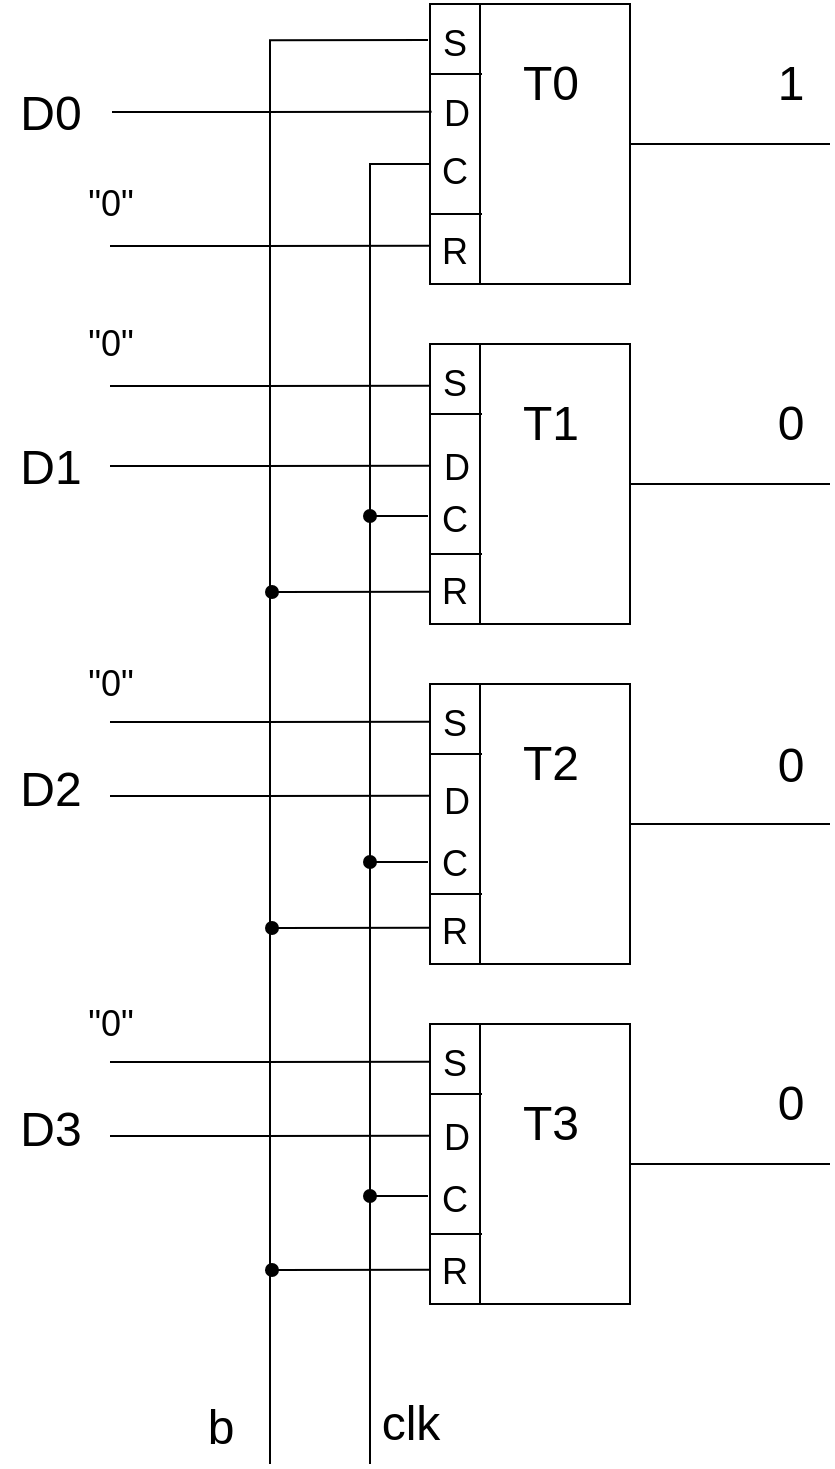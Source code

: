 <mxfile version="18.0.0" type="device"><diagram id="Fd9UZjmhp0Uh8UnquwpL" name="Page-1"><mxGraphModel dx="1296" dy="1018" grid="1" gridSize="10" guides="1" tooltips="1" connect="1" arrows="1" fold="1" page="1" pageScale="1" pageWidth="1169" pageHeight="827" math="0" shadow="0"><root><mxCell id="0"/><mxCell id="1" parent="0"/><mxCell id="0mU-yAYY76EDekcQWo8p-17" style="edgeStyle=orthogonalEdgeStyle;rounded=0;orthogonalLoop=1;jettySize=auto;html=1;exitX=1;exitY=0.5;exitDx=0;exitDy=0;endArrow=none;endFill=0;" parent="1" source="0mU-yAYY76EDekcQWo8p-1" edge="1"><mxGeometry relative="1" as="geometry"><mxPoint x="560" y="200" as="targetPoint"/></mxGeometry></mxCell><mxCell id="0mU-yAYY76EDekcQWo8p-1" value="" style="rounded=0;whiteSpace=wrap;html=1;" parent="1" vertex="1"><mxGeometry x="360" y="130" width="100" height="140" as="geometry"/></mxCell><mxCell id="0mU-yAYY76EDekcQWo8p-2" value="" style="endArrow=none;html=1;rounded=0;entryX=0.25;entryY=0;entryDx=0;entryDy=0;exitX=0.25;exitY=1;exitDx=0;exitDy=0;" parent="1" source="0mU-yAYY76EDekcQWo8p-1" target="0mU-yAYY76EDekcQWo8p-1" edge="1"><mxGeometry width="50" height="50" relative="1" as="geometry"><mxPoint x="210" y="280" as="sourcePoint"/><mxPoint x="260" y="230" as="targetPoint"/></mxGeometry></mxCell><mxCell id="0mU-yAYY76EDekcQWo8p-3" value="" style="endArrow=none;html=1;rounded=0;entryX=0;entryY=0.25;entryDx=0;entryDy=0;" parent="1" target="0mU-yAYY76EDekcQWo8p-1" edge="1"><mxGeometry width="50" height="50" relative="1" as="geometry"><mxPoint x="386" y="165" as="sourcePoint"/><mxPoint x="240" y="170" as="targetPoint"/></mxGeometry></mxCell><mxCell id="0mU-yAYY76EDekcQWo8p-4" value="" style="endArrow=none;html=1;rounded=0;entryX=0;entryY=0.75;entryDx=0;entryDy=0;" parent="1" target="0mU-yAYY76EDekcQWo8p-1" edge="1"><mxGeometry width="50" height="50" relative="1" as="geometry"><mxPoint x="386" y="235" as="sourcePoint"/><mxPoint x="370" y="221" as="targetPoint"/></mxGeometry></mxCell><mxCell id="0mU-yAYY76EDekcQWo8p-18" style="edgeStyle=orthogonalEdgeStyle;rounded=0;orthogonalLoop=1;jettySize=auto;html=1;exitX=1;exitY=0.5;exitDx=0;exitDy=0;endArrow=none;endFill=0;" parent="1" source="0mU-yAYY76EDekcQWo8p-5" edge="1"><mxGeometry relative="1" as="geometry"><mxPoint x="560" y="370" as="targetPoint"/></mxGeometry></mxCell><mxCell id="0mU-yAYY76EDekcQWo8p-5" value="" style="rounded=0;whiteSpace=wrap;html=1;" parent="1" vertex="1"><mxGeometry x="360" y="300" width="100" height="140" as="geometry"/></mxCell><mxCell id="0mU-yAYY76EDekcQWo8p-6" value="" style="endArrow=none;html=1;rounded=0;entryX=0.25;entryY=0;entryDx=0;entryDy=0;exitX=0.25;exitY=1;exitDx=0;exitDy=0;" parent="1" source="0mU-yAYY76EDekcQWo8p-5" target="0mU-yAYY76EDekcQWo8p-5" edge="1"><mxGeometry width="50" height="50" relative="1" as="geometry"><mxPoint x="210" y="450" as="sourcePoint"/><mxPoint x="260" y="400" as="targetPoint"/></mxGeometry></mxCell><mxCell id="0mU-yAYY76EDekcQWo8p-7" value="" style="endArrow=none;html=1;rounded=0;entryX=0;entryY=0.25;entryDx=0;entryDy=0;" parent="1" target="0mU-yAYY76EDekcQWo8p-5" edge="1"><mxGeometry width="50" height="50" relative="1" as="geometry"><mxPoint x="386" y="335" as="sourcePoint"/><mxPoint x="240" y="340" as="targetPoint"/></mxGeometry></mxCell><mxCell id="0mU-yAYY76EDekcQWo8p-8" value="" style="endArrow=none;html=1;rounded=0;entryX=0;entryY=0.75;entryDx=0;entryDy=0;" parent="1" target="0mU-yAYY76EDekcQWo8p-5" edge="1"><mxGeometry width="50" height="50" relative="1" as="geometry"><mxPoint x="386" y="405" as="sourcePoint"/><mxPoint x="370" y="391" as="targetPoint"/></mxGeometry></mxCell><mxCell id="0mU-yAYY76EDekcQWo8p-19" style="edgeStyle=orthogonalEdgeStyle;rounded=0;orthogonalLoop=1;jettySize=auto;html=1;exitX=1;exitY=0.5;exitDx=0;exitDy=0;endArrow=none;endFill=0;" parent="1" source="0mU-yAYY76EDekcQWo8p-9" edge="1"><mxGeometry relative="1" as="geometry"><mxPoint x="560" y="540" as="targetPoint"/></mxGeometry></mxCell><mxCell id="0mU-yAYY76EDekcQWo8p-9" value="" style="rounded=0;whiteSpace=wrap;html=1;" parent="1" vertex="1"><mxGeometry x="360" y="470" width="100" height="140" as="geometry"/></mxCell><mxCell id="0mU-yAYY76EDekcQWo8p-10" value="" style="endArrow=none;html=1;rounded=0;entryX=0.25;entryY=0;entryDx=0;entryDy=0;exitX=0.25;exitY=1;exitDx=0;exitDy=0;" parent="1" source="0mU-yAYY76EDekcQWo8p-9" target="0mU-yAYY76EDekcQWo8p-9" edge="1"><mxGeometry width="50" height="50" relative="1" as="geometry"><mxPoint x="210" y="620" as="sourcePoint"/><mxPoint x="260" y="570" as="targetPoint"/></mxGeometry></mxCell><mxCell id="0mU-yAYY76EDekcQWo8p-11" value="" style="endArrow=none;html=1;rounded=0;entryX=0;entryY=0.25;entryDx=0;entryDy=0;" parent="1" target="0mU-yAYY76EDekcQWo8p-9" edge="1"><mxGeometry width="50" height="50" relative="1" as="geometry"><mxPoint x="386" y="505" as="sourcePoint"/><mxPoint x="240" y="510" as="targetPoint"/></mxGeometry></mxCell><mxCell id="0mU-yAYY76EDekcQWo8p-12" value="" style="endArrow=none;html=1;rounded=0;entryX=0;entryY=0.75;entryDx=0;entryDy=0;" parent="1" target="0mU-yAYY76EDekcQWo8p-9" edge="1"><mxGeometry width="50" height="50" relative="1" as="geometry"><mxPoint x="386" y="575" as="sourcePoint"/><mxPoint x="370" y="561" as="targetPoint"/></mxGeometry></mxCell><mxCell id="0mU-yAYY76EDekcQWo8p-20" style="edgeStyle=orthogonalEdgeStyle;rounded=0;orthogonalLoop=1;jettySize=auto;html=1;exitX=1;exitY=0.5;exitDx=0;exitDy=0;endArrow=none;endFill=0;" parent="1" source="0mU-yAYY76EDekcQWo8p-13" edge="1"><mxGeometry relative="1" as="geometry"><mxPoint x="560" y="710" as="targetPoint"/></mxGeometry></mxCell><mxCell id="0mU-yAYY76EDekcQWo8p-13" value="" style="rounded=0;whiteSpace=wrap;html=1;" parent="1" vertex="1"><mxGeometry x="360" y="640" width="100" height="140" as="geometry"/></mxCell><mxCell id="0mU-yAYY76EDekcQWo8p-14" value="" style="endArrow=none;html=1;rounded=0;entryX=0.25;entryY=0;entryDx=0;entryDy=0;exitX=0.25;exitY=1;exitDx=0;exitDy=0;" parent="1" source="0mU-yAYY76EDekcQWo8p-13" target="0mU-yAYY76EDekcQWo8p-13" edge="1"><mxGeometry width="50" height="50" relative="1" as="geometry"><mxPoint x="210" y="790" as="sourcePoint"/><mxPoint x="260" y="740" as="targetPoint"/></mxGeometry></mxCell><mxCell id="0mU-yAYY76EDekcQWo8p-15" value="" style="endArrow=none;html=1;rounded=0;entryX=0;entryY=0.25;entryDx=0;entryDy=0;" parent="1" target="0mU-yAYY76EDekcQWo8p-13" edge="1"><mxGeometry width="50" height="50" relative="1" as="geometry"><mxPoint x="386" y="675" as="sourcePoint"/><mxPoint x="240" y="680" as="targetPoint"/></mxGeometry></mxCell><mxCell id="0mU-yAYY76EDekcQWo8p-16" value="" style="endArrow=none;html=1;rounded=0;entryX=0;entryY=0.75;entryDx=0;entryDy=0;" parent="1" target="0mU-yAYY76EDekcQWo8p-13" edge="1"><mxGeometry width="50" height="50" relative="1" as="geometry"><mxPoint x="386" y="745" as="sourcePoint"/><mxPoint x="370" y="731" as="targetPoint"/></mxGeometry></mxCell><mxCell id="0mU-yAYY76EDekcQWo8p-21" value="" style="endArrow=none;html=1;rounded=0;entryX=-0.01;entryY=0.129;entryDx=0;entryDy=0;entryPerimeter=0;edgeStyle=orthogonalEdgeStyle;" parent="1" target="0mU-yAYY76EDekcQWo8p-1" edge="1"><mxGeometry width="50" height="50" relative="1" as="geometry"><mxPoint x="280" y="860" as="sourcePoint"/><mxPoint x="280" y="140" as="targetPoint"/><Array as="points"><mxPoint x="280" y="148"/></Array></mxGeometry></mxCell><mxCell id="0mU-yAYY76EDekcQWo8p-22" value="&lt;font style=&quot;font-size: 24px&quot;&gt;T0&lt;/font&gt;" style="text;html=1;align=center;verticalAlign=middle;resizable=0;points=[];autosize=1;strokeColor=none;fillColor=none;" parent="1" vertex="1"><mxGeometry x="400" y="160" width="40" height="20" as="geometry"/></mxCell><mxCell id="0mU-yAYY76EDekcQWo8p-23" value="&lt;font style=&quot;font-size: 24px&quot;&gt;T1&lt;/font&gt;&lt;span style=&quot;color: rgba(0 , 0 , 0 , 0) ; font-family: monospace ; font-size: 0px&quot;&gt;%3CmxGraphModel%3E%3Croot%3E%3CmxCell%20id%3D%220%22%2F%3E%3CmxCell%20id%3D%221%22%20parent%3D%220%22%2F%3E%3CmxCell%20id%3D%222%22%20value%3D%22%26lt%3Bfont%20style%3D%26quot%3Bfont-size%3A%2024px%26quot%3B%26gt%3BT0%26lt%3B%2Ffont%26gt%3B%22%20style%3D%22text%3Bhtml%3D1%3Balign%3Dcenter%3BverticalAlign%3Dmiddle%3Bresizable%3D0%3Bpoints%3D%5B%5D%3Bautosize%3D1%3BstrokeColor%3Dnone%3BfillColor%3Dnone%3B%22%20vertex%3D%221%22%20parent%3D%221%22%3E%3CmxGeometry%20x%3D%22400%22%20y%3D%22160%22%20width%3D%2240%22%20height%3D%2220%22%20as%3D%22geometry%22%2F%3E%3C%2FmxCell%3E%3C%2Froot%3E%3C%2FmxGraphModel%3E&lt;/span&gt;" style="text;html=1;align=center;verticalAlign=middle;resizable=0;points=[];autosize=1;strokeColor=none;fillColor=none;" parent="1" vertex="1"><mxGeometry x="400" y="325" width="40" height="30" as="geometry"/></mxCell><mxCell id="0mU-yAYY76EDekcQWo8p-24" value="&lt;font style=&quot;font-size: 24px&quot;&gt;T2&lt;/font&gt;" style="text;html=1;align=center;verticalAlign=middle;resizable=0;points=[];autosize=1;strokeColor=none;fillColor=none;" parent="1" vertex="1"><mxGeometry x="400" y="500" width="40" height="20" as="geometry"/></mxCell><mxCell id="0mU-yAYY76EDekcQWo8p-25" value="&lt;font style=&quot;font-size: 24px&quot;&gt;T3&lt;/font&gt;" style="text;html=1;align=center;verticalAlign=middle;resizable=0;points=[];autosize=1;strokeColor=none;fillColor=none;" parent="1" vertex="1"><mxGeometry x="400" y="680" width="40" height="20" as="geometry"/></mxCell><mxCell id="0mU-yAYY76EDekcQWo8p-26" value="" style="endArrow=none;html=1;rounded=0;fontSize=24;entryX=-0.022;entryY=0.885;entryDx=0;entryDy=0;entryPerimeter=0;startArrow=oval;startFill=1;" parent="1" edge="1"><mxGeometry width="50" height="50" relative="1" as="geometry"><mxPoint x="281" y="424" as="sourcePoint"/><mxPoint x="359.8" y="423.9" as="targetPoint"/></mxGeometry></mxCell><mxCell id="0mU-yAYY76EDekcQWo8p-27" value="" style="endArrow=none;html=1;rounded=0;fontSize=24;entryX=-0.022;entryY=0.885;entryDx=0;entryDy=0;entryPerimeter=0;startArrow=oval;startFill=1;" parent="1" edge="1"><mxGeometry width="50" height="50" relative="1" as="geometry"><mxPoint x="281" y="592" as="sourcePoint"/><mxPoint x="359.8" y="591.9" as="targetPoint"/></mxGeometry></mxCell><mxCell id="0mU-yAYY76EDekcQWo8p-28" value="" style="endArrow=none;html=1;rounded=0;fontSize=24;entryX=-0.022;entryY=0.885;entryDx=0;entryDy=0;entryPerimeter=0;startArrow=oval;startFill=1;" parent="1" edge="1"><mxGeometry width="50" height="50" relative="1" as="geometry"><mxPoint x="281" y="763" as="sourcePoint"/><mxPoint x="359.8" y="762.9" as="targetPoint"/></mxGeometry></mxCell><mxCell id="0mU-yAYY76EDekcQWo8p-30" value="" style="endArrow=none;html=1;rounded=0;fontSize=24;entryX=-0.022;entryY=0.885;entryDx=0;entryDy=0;entryPerimeter=0;" parent="1" edge="1"><mxGeometry width="50" height="50" relative="1" as="geometry"><mxPoint x="201" y="184" as="sourcePoint"/><mxPoint x="360.8" y="183.9" as="targetPoint"/></mxGeometry></mxCell><mxCell id="0mU-yAYY76EDekcQWo8p-31" value="" style="endArrow=none;html=1;rounded=0;fontSize=24;entryX=-0.022;entryY=0.885;entryDx=0;entryDy=0;entryPerimeter=0;" parent="1" edge="1"><mxGeometry width="50" height="50" relative="1" as="geometry"><mxPoint x="200" y="361" as="sourcePoint"/><mxPoint x="359.8" y="360.9" as="targetPoint"/></mxGeometry></mxCell><mxCell id="0mU-yAYY76EDekcQWo8p-32" value="" style="endArrow=none;html=1;rounded=0;fontSize=24;entryX=-0.022;entryY=0.885;entryDx=0;entryDy=0;entryPerimeter=0;" parent="1" edge="1"><mxGeometry width="50" height="50" relative="1" as="geometry"><mxPoint x="200" y="526" as="sourcePoint"/><mxPoint x="359.8" y="525.9" as="targetPoint"/></mxGeometry></mxCell><mxCell id="0mU-yAYY76EDekcQWo8p-33" value="" style="endArrow=none;html=1;rounded=0;fontSize=24;entryX=-0.022;entryY=0.885;entryDx=0;entryDy=0;entryPerimeter=0;" parent="1" edge="1"><mxGeometry width="50" height="50" relative="1" as="geometry"><mxPoint x="200" y="696" as="sourcePoint"/><mxPoint x="359.8" y="695.9" as="targetPoint"/></mxGeometry></mxCell><mxCell id="0mU-yAYY76EDekcQWo8p-34" value="" style="endArrow=none;html=1;rounded=0;entryX=-0.01;entryY=0.129;entryDx=0;entryDy=0;entryPerimeter=0;edgeStyle=orthogonalEdgeStyle;" parent="1" edge="1"><mxGeometry width="50" height="50" relative="1" as="geometry"><mxPoint x="330" y="860" as="sourcePoint"/><mxPoint x="360.0" y="210.0" as="targetPoint"/><Array as="points"><mxPoint x="330" y="210"/></Array></mxGeometry></mxCell><mxCell id="0mU-yAYY76EDekcQWo8p-35" value="" style="endArrow=none;html=1;rounded=0;fontSize=24;entryX=-0.01;entryY=0.614;entryDx=0;entryDy=0;entryPerimeter=0;startArrow=oval;startFill=1;" parent="1" target="0mU-yAYY76EDekcQWo8p-5" edge="1"><mxGeometry width="50" height="50" relative="1" as="geometry"><mxPoint x="330" y="386" as="sourcePoint"/><mxPoint x="230" y="280" as="targetPoint"/></mxGeometry></mxCell><mxCell id="0mU-yAYY76EDekcQWo8p-36" value="" style="endArrow=none;html=1;rounded=0;fontSize=24;entryX=-0.01;entryY=0.614;entryDx=0;entryDy=0;entryPerimeter=0;startArrow=oval;startFill=1;" parent="1" edge="1"><mxGeometry width="50" height="50" relative="1" as="geometry"><mxPoint x="330" y="559" as="sourcePoint"/><mxPoint x="359" y="558.96" as="targetPoint"/></mxGeometry></mxCell><mxCell id="0mU-yAYY76EDekcQWo8p-37" value="" style="endArrow=none;html=1;rounded=0;fontSize=24;entryX=-0.01;entryY=0.614;entryDx=0;entryDy=0;entryPerimeter=0;startArrow=oval;startFill=1;" parent="1" edge="1"><mxGeometry width="50" height="50" relative="1" as="geometry"><mxPoint x="330" y="726" as="sourcePoint"/><mxPoint x="359" y="725.96" as="targetPoint"/></mxGeometry></mxCell><mxCell id="0mU-yAYY76EDekcQWo8p-38" value="1" style="text;html=1;align=center;verticalAlign=middle;resizable=0;points=[];autosize=1;strokeColor=none;fillColor=none;fontSize=24;" parent="1" vertex="1"><mxGeometry x="525" y="155" width="30" height="30" as="geometry"/></mxCell><mxCell id="0mU-yAYY76EDekcQWo8p-39" value="0" style="text;html=1;align=center;verticalAlign=middle;resizable=0;points=[];autosize=1;strokeColor=none;fillColor=none;fontSize=24;" parent="1" vertex="1"><mxGeometry x="525" y="325" width="30" height="30" as="geometry"/></mxCell><mxCell id="0mU-yAYY76EDekcQWo8p-40" value="0" style="text;html=1;align=center;verticalAlign=middle;resizable=0;points=[];autosize=1;strokeColor=none;fillColor=none;fontSize=24;" parent="1" vertex="1"><mxGeometry x="525" y="496" width="30" height="30" as="geometry"/></mxCell><mxCell id="0mU-yAYY76EDekcQWo8p-41" value="0" style="text;html=1;align=center;verticalAlign=middle;resizable=0;points=[];autosize=1;strokeColor=none;fillColor=none;fontSize=24;" parent="1" vertex="1"><mxGeometry x="525" y="665" width="30" height="30" as="geometry"/></mxCell><mxCell id="0mU-yAYY76EDekcQWo8p-42" value="b" style="text;html=1;align=center;verticalAlign=middle;resizable=0;points=[];autosize=1;strokeColor=none;fillColor=none;fontSize=24;" parent="1" vertex="1"><mxGeometry x="240" y="827" width="30" height="30" as="geometry"/></mxCell><mxCell id="0mU-yAYY76EDekcQWo8p-43" value="clk" style="text;html=1;align=center;verticalAlign=middle;resizable=0;points=[];autosize=1;strokeColor=none;fillColor=none;fontSize=24;" parent="1" vertex="1"><mxGeometry x="330" y="825" width="40" height="30" as="geometry"/></mxCell><mxCell id="0mU-yAYY76EDekcQWo8p-44" value="D0" style="text;html=1;align=center;verticalAlign=middle;resizable=0;points=[];autosize=1;strokeColor=none;fillColor=none;fontSize=24;" parent="1" vertex="1"><mxGeometry x="145" y="170" width="50" height="30" as="geometry"/></mxCell><mxCell id="0mU-yAYY76EDekcQWo8p-46" value="D2" style="text;html=1;align=center;verticalAlign=middle;resizable=0;points=[];autosize=1;strokeColor=none;fillColor=none;fontSize=24;" parent="1" vertex="1"><mxGeometry x="145" y="508" width="50" height="30" as="geometry"/></mxCell><mxCell id="0mU-yAYY76EDekcQWo8p-47" value="D3" style="text;html=1;align=center;verticalAlign=middle;resizable=0;points=[];autosize=1;strokeColor=none;fillColor=none;fontSize=24;" parent="1" vertex="1"><mxGeometry x="145" y="678" width="50" height="30" as="geometry"/></mxCell><mxCell id="0mU-yAYY76EDekcQWo8p-48" value="&lt;font style=&quot;font-size: 18px&quot;&gt;S&lt;/font&gt;" style="text;html=1;align=center;verticalAlign=middle;resizable=0;points=[];autosize=1;strokeColor=none;fillColor=none;fontSize=24;" parent="1" vertex="1"><mxGeometry x="357" y="128" width="30" height="40" as="geometry"/></mxCell><mxCell id="0mU-yAYY76EDekcQWo8p-50" value="&lt;font style=&quot;font-size: 18px&quot;&gt;S&lt;/font&gt;" style="text;html=1;align=center;verticalAlign=middle;resizable=0;points=[];autosize=1;strokeColor=none;fillColor=none;fontSize=24;" parent="1" vertex="1"><mxGeometry x="357" y="298" width="30" height="40" as="geometry"/></mxCell><mxCell id="0mU-yAYY76EDekcQWo8p-51" value="&lt;font style=&quot;font-size: 18px&quot;&gt;S&lt;/font&gt;" style="text;html=1;align=center;verticalAlign=middle;resizable=0;points=[];autosize=1;strokeColor=none;fillColor=none;fontSize=24;" parent="1" vertex="1"><mxGeometry x="357" y="468" width="30" height="40" as="geometry"/></mxCell><mxCell id="0mU-yAYY76EDekcQWo8p-52" value="&lt;font style=&quot;font-size: 18px&quot;&gt;S&lt;/font&gt;" style="text;html=1;align=center;verticalAlign=middle;resizable=0;points=[];autosize=1;strokeColor=none;fillColor=none;fontSize=24;" parent="1" vertex="1"><mxGeometry x="357" y="638" width="30" height="40" as="geometry"/></mxCell><mxCell id="0mU-yAYY76EDekcQWo8p-53" value="R" style="text;html=1;align=center;verticalAlign=middle;resizable=0;points=[];autosize=1;strokeColor=none;fillColor=none;fontSize=18;" parent="1" vertex="1"><mxGeometry x="357" y="239" width="30" height="30" as="geometry"/></mxCell><mxCell id="0mU-yAYY76EDekcQWo8p-54" value="R" style="text;html=1;align=center;verticalAlign=middle;resizable=0;points=[];autosize=1;strokeColor=none;fillColor=none;fontSize=18;" parent="1" vertex="1"><mxGeometry x="357" y="409" width="30" height="30" as="geometry"/></mxCell><mxCell id="0mU-yAYY76EDekcQWo8p-55" value="R" style="text;html=1;align=center;verticalAlign=middle;resizable=0;points=[];autosize=1;strokeColor=none;fillColor=none;fontSize=18;" parent="1" vertex="1"><mxGeometry x="357" y="579" width="30" height="30" as="geometry"/></mxCell><mxCell id="0mU-yAYY76EDekcQWo8p-56" value="R" style="text;html=1;align=center;verticalAlign=middle;resizable=0;points=[];autosize=1;strokeColor=none;fillColor=none;fontSize=18;" parent="1" vertex="1"><mxGeometry x="357" y="749" width="30" height="30" as="geometry"/></mxCell><mxCell id="0mU-yAYY76EDekcQWo8p-57" value="D" style="text;html=1;align=center;verticalAlign=middle;resizable=0;points=[];autosize=1;strokeColor=none;fillColor=none;fontSize=18;" parent="1" vertex="1"><mxGeometry x="358" y="170" width="30" height="30" as="geometry"/></mxCell><mxCell id="0mU-yAYY76EDekcQWo8p-58" value="D" style="text;html=1;align=center;verticalAlign=middle;resizable=0;points=[];autosize=1;strokeColor=none;fillColor=none;fontSize=18;" parent="1" vertex="1"><mxGeometry x="358" y="347" width="30" height="30" as="geometry"/></mxCell><mxCell id="0mU-yAYY76EDekcQWo8p-59" value="D" style="text;html=1;align=center;verticalAlign=middle;resizable=0;points=[];autosize=1;strokeColor=none;fillColor=none;fontSize=18;" parent="1" vertex="1"><mxGeometry x="358" y="514" width="30" height="30" as="geometry"/></mxCell><mxCell id="0mU-yAYY76EDekcQWo8p-60" value="D" style="text;html=1;align=center;verticalAlign=middle;resizable=0;points=[];autosize=1;strokeColor=none;fillColor=none;fontSize=18;" parent="1" vertex="1"><mxGeometry x="358" y="682" width="30" height="30" as="geometry"/></mxCell><mxCell id="0mU-yAYY76EDekcQWo8p-61" value="C" style="text;html=1;align=center;verticalAlign=middle;resizable=0;points=[];autosize=1;strokeColor=none;fillColor=none;fontSize=18;" parent="1" vertex="1"><mxGeometry x="357" y="199" width="30" height="30" as="geometry"/></mxCell><mxCell id="0mU-yAYY76EDekcQWo8p-62" value="C" style="text;html=1;align=center;verticalAlign=middle;resizable=0;points=[];autosize=1;strokeColor=none;fillColor=none;fontSize=18;" parent="1" vertex="1"><mxGeometry x="357" y="373" width="30" height="30" as="geometry"/></mxCell><mxCell id="0mU-yAYY76EDekcQWo8p-63" value="C" style="text;html=1;align=center;verticalAlign=middle;resizable=0;points=[];autosize=1;strokeColor=none;fillColor=none;fontSize=18;" parent="1" vertex="1"><mxGeometry x="357" y="545" width="30" height="30" as="geometry"/></mxCell><mxCell id="0mU-yAYY76EDekcQWo8p-64" value="C" style="text;html=1;align=center;verticalAlign=middle;resizable=0;points=[];autosize=1;strokeColor=none;fillColor=none;fontSize=18;" parent="1" vertex="1"><mxGeometry x="357" y="713" width="30" height="30" as="geometry"/></mxCell><mxCell id="0mU-yAYY76EDekcQWo8p-65" value="" style="endArrow=none;html=1;rounded=0;fontSize=24;entryX=-0.022;entryY=0.885;entryDx=0;entryDy=0;entryPerimeter=0;" parent="1" edge="1"><mxGeometry width="50" height="50" relative="1" as="geometry"><mxPoint x="200" y="321" as="sourcePoint"/><mxPoint x="359.8" y="320.9" as="targetPoint"/></mxGeometry></mxCell><mxCell id="0mU-yAYY76EDekcQWo8p-66" value="" style="endArrow=none;html=1;rounded=0;fontSize=24;entryX=-0.022;entryY=0.885;entryDx=0;entryDy=0;entryPerimeter=0;" parent="1" edge="1"><mxGeometry width="50" height="50" relative="1" as="geometry"><mxPoint x="200" y="251" as="sourcePoint"/><mxPoint x="359.8" y="250.9" as="targetPoint"/></mxGeometry></mxCell><mxCell id="0mU-yAYY76EDekcQWo8p-67" value="" style="endArrow=none;html=1;rounded=0;fontSize=24;entryX=-0.022;entryY=0.885;entryDx=0;entryDy=0;entryPerimeter=0;" parent="1" edge="1"><mxGeometry width="50" height="50" relative="1" as="geometry"><mxPoint x="200" y="489" as="sourcePoint"/><mxPoint x="359.8" y="488.9" as="targetPoint"/></mxGeometry></mxCell><mxCell id="0mU-yAYY76EDekcQWo8p-68" value="" style="endArrow=none;html=1;rounded=0;fontSize=24;entryX=-0.022;entryY=0.885;entryDx=0;entryDy=0;entryPerimeter=0;" parent="1" edge="1"><mxGeometry width="50" height="50" relative="1" as="geometry"><mxPoint x="200" y="659" as="sourcePoint"/><mxPoint x="359.8" y="658.9" as="targetPoint"/></mxGeometry></mxCell><mxCell id="0mU-yAYY76EDekcQWo8p-69" value="&quot;0&quot;" style="text;html=1;align=center;verticalAlign=middle;resizable=0;points=[];autosize=1;strokeColor=none;fillColor=none;fontSize=18;" parent="1" vertex="1"><mxGeometry x="180" y="215" width="40" height="30" as="geometry"/></mxCell><mxCell id="0mU-yAYY76EDekcQWo8p-70" value="&quot;0&quot;" style="text;html=1;align=center;verticalAlign=middle;resizable=0;points=[];autosize=1;strokeColor=none;fillColor=none;fontSize=18;" parent="1" vertex="1"><mxGeometry x="180" y="285" width="40" height="30" as="geometry"/></mxCell><mxCell id="0mU-yAYY76EDekcQWo8p-71" value="&quot;0&quot;" style="text;html=1;align=center;verticalAlign=middle;resizable=0;points=[];autosize=1;strokeColor=none;fillColor=none;fontSize=18;" parent="1" vertex="1"><mxGeometry x="180" y="455" width="40" height="30" as="geometry"/></mxCell><mxCell id="0mU-yAYY76EDekcQWo8p-72" value="&quot;0&quot;" style="text;html=1;align=center;verticalAlign=middle;resizable=0;points=[];autosize=1;strokeColor=none;fillColor=none;fontSize=18;" parent="1" vertex="1"><mxGeometry x="180" y="625" width="40" height="30" as="geometry"/></mxCell><mxCell id="I4VwXN-fo11eVory6Xp3-1" value="D1" style="text;html=1;align=center;verticalAlign=middle;resizable=0;points=[];autosize=1;strokeColor=none;fillColor=none;fontSize=24;" vertex="1" parent="1"><mxGeometry x="145" y="347" width="50" height="30" as="geometry"/></mxCell></root></mxGraphModel></diagram></mxfile>